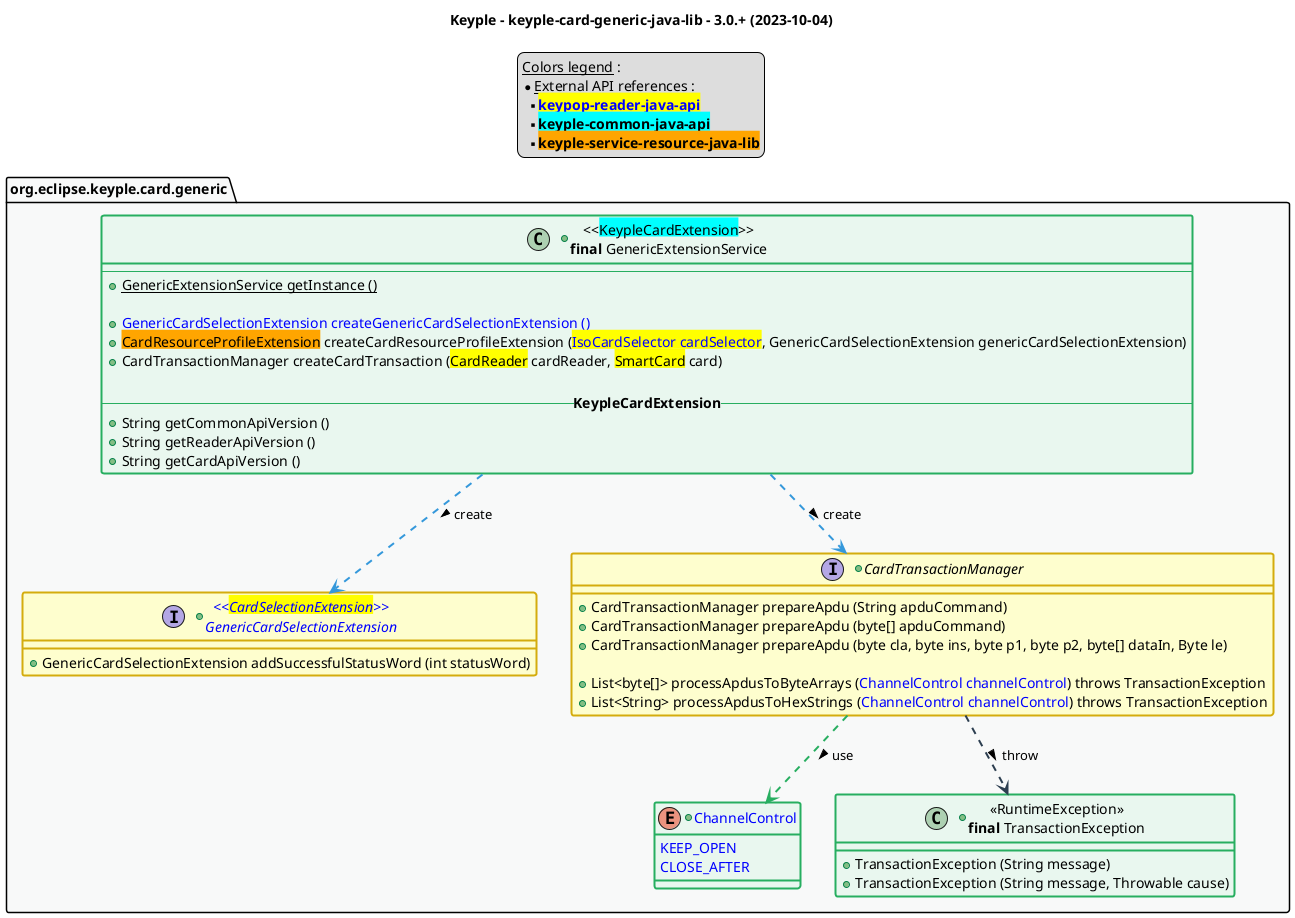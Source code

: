 @startuml
title
    Keyple - keyple-card-generic-java-lib - 3.0.+ (2023-10-04)
end title

' == THEME ==

'Couleurs issues de : https://htmlcolorcodes.com/fr/tableau-de-couleur/tableau-de-couleur-design-plat/
!define C_GREY1 F8F9F9
!define C_GREY2 F2F3F4
!define C_GREY3 E5E7E9
!define C_GREY4 D7DBDD
!define C_GREY5 CACFD2
!define C_GREY6 BDC3C7
!define C_LINK 3498DB
!define C_USE 27AE60
!define C_THROW 2C3E50

' -- Styles that don't work with new version of plantuml --
skinparam stereotypeABorderColor #A9DCDF
skinparam stereotypeIBorderColor #B4A7E5
skinparam stereotypeCBorderColor #ADD1B2
skinparam stereotypeEBorderColor #EB93DF
' -- END --

skinparam ClassBorderThickness 2
skinparam ArrowThickness 2

' Yellow
skinparam ClassBackgroundColor #FEFECE
skinparam ClassBorderColor #D4AC0D
' Red
skinparam ClassBackgroundColor<<red>> #FDEDEC
skinparam ClassBorderColor<<red>> #E74C3C
hide <<red>> stereotype
' Purple
skinparam ClassBackgroundColor<<purple>> #F4ECF7
skinparam ClassBorderColor<<purple>> #8E44AD
hide <<purple>> stereotype
' blue
skinparam ClassBackgroundColor<<blue>> #EBF5FB
skinparam ClassBorderColor<<blue>> #3498DB
hide <<blue>> stereotype
' Green
skinparam ClassBackgroundColor<<green>> #E9F7EF
skinparam ClassBorderColor<<green>> #27AE60
hide <<green>> stereotype
' Grey
skinparam ClassBackgroundColor<<grey>> #EAECEE
skinparam ClassBorderColor<<grey>> #2C3E50
hide <<grey>> stereotype

' == CONTENT ==

legend top
    __Colors legend__ :
    * __External API references__ :
    ** <color:blue><back:yellow>**keypop-reader-java-api**</back>
    ** <back:cyan>**keyple-common-java-api**</back>
    ** <back:orange>**keyple-service-resource-java-lib**</back>
end legend

package "org.eclipse.keyple.card.generic" as generic {
    +class "<<<back:cyan>KeypleCardExtension</back>>>\n**final** GenericExtensionService" as GenericExtensionService <<green>> {
        --
        +{static} GenericExtensionService getInstance ()

        +<color:blue>GenericCardSelectionExtension createGenericCardSelectionExtension ()
        +<back:orange>CardResourceProfileExtension</back> createCardResourceProfileExtension (<color:blue><back:yellow>IsoCardSelector cardSelector</back></color>, GenericCardSelectionExtension genericCardSelectionExtension)
        +CardTransactionManager createCardTransaction (<back:yellow>CardReader</back> cardReader, <back:yellow>SmartCard</back> card)

        -- **KeypleCardExtension** --
        +String getCommonApiVersion ()
        +String getReaderApiVersion ()
        +String getCardApiVersion ()
    }
    +interface "<color:blue><<<back:yellow>CardSelectionExtension</back>>>\n<color:blue>GenericCardSelectionExtension" as GenericCardSelectionExtension {
        +GenericCardSelectionExtension addSuccessfulStatusWord (int statusWord)
    }
    +interface CardTransactionManager {
        +CardTransactionManager prepareApdu (String apduCommand)
        +CardTransactionManager prepareApdu (byte[] apduCommand)
        +CardTransactionManager prepareApdu (byte cla, byte ins, byte p1, byte p2, byte[] dataIn, Byte le)

        +List<byte[]> processApdusToByteArrays (<color:blue>ChannelControl channelControl</color>) throws TransactionException
        +List<String> processApdusToHexStrings (<color:blue>ChannelControl channelControl</color>) throws TransactionException
    }
    +enum "<color:blue>ChannelControl" as ChannelControl <<green>> {
        <color:blue>KEEP_OPEN
        <color:blue>CLOSE_AFTER
    }
    +class "<<RuntimeException>>\n**final** TransactionException" as TransactionException <<green>> {
        +TransactionException (String message)
        +TransactionException (String message, Throwable cause)
    }
}

' Associations

' == LAYOUT ==

GenericExtensionService ..> GenericCardSelectionExtension #C_LINK : create >
GenericExtensionService ..> CardTransactionManager #C_LINK : create >

CardTransactionManager ..> ChannelControl #C_USE : use >
CardTransactionManager ..> TransactionException #C_THROW : throw >

' == STYLE ==

package generic #C_GREY1 {}


@enduml